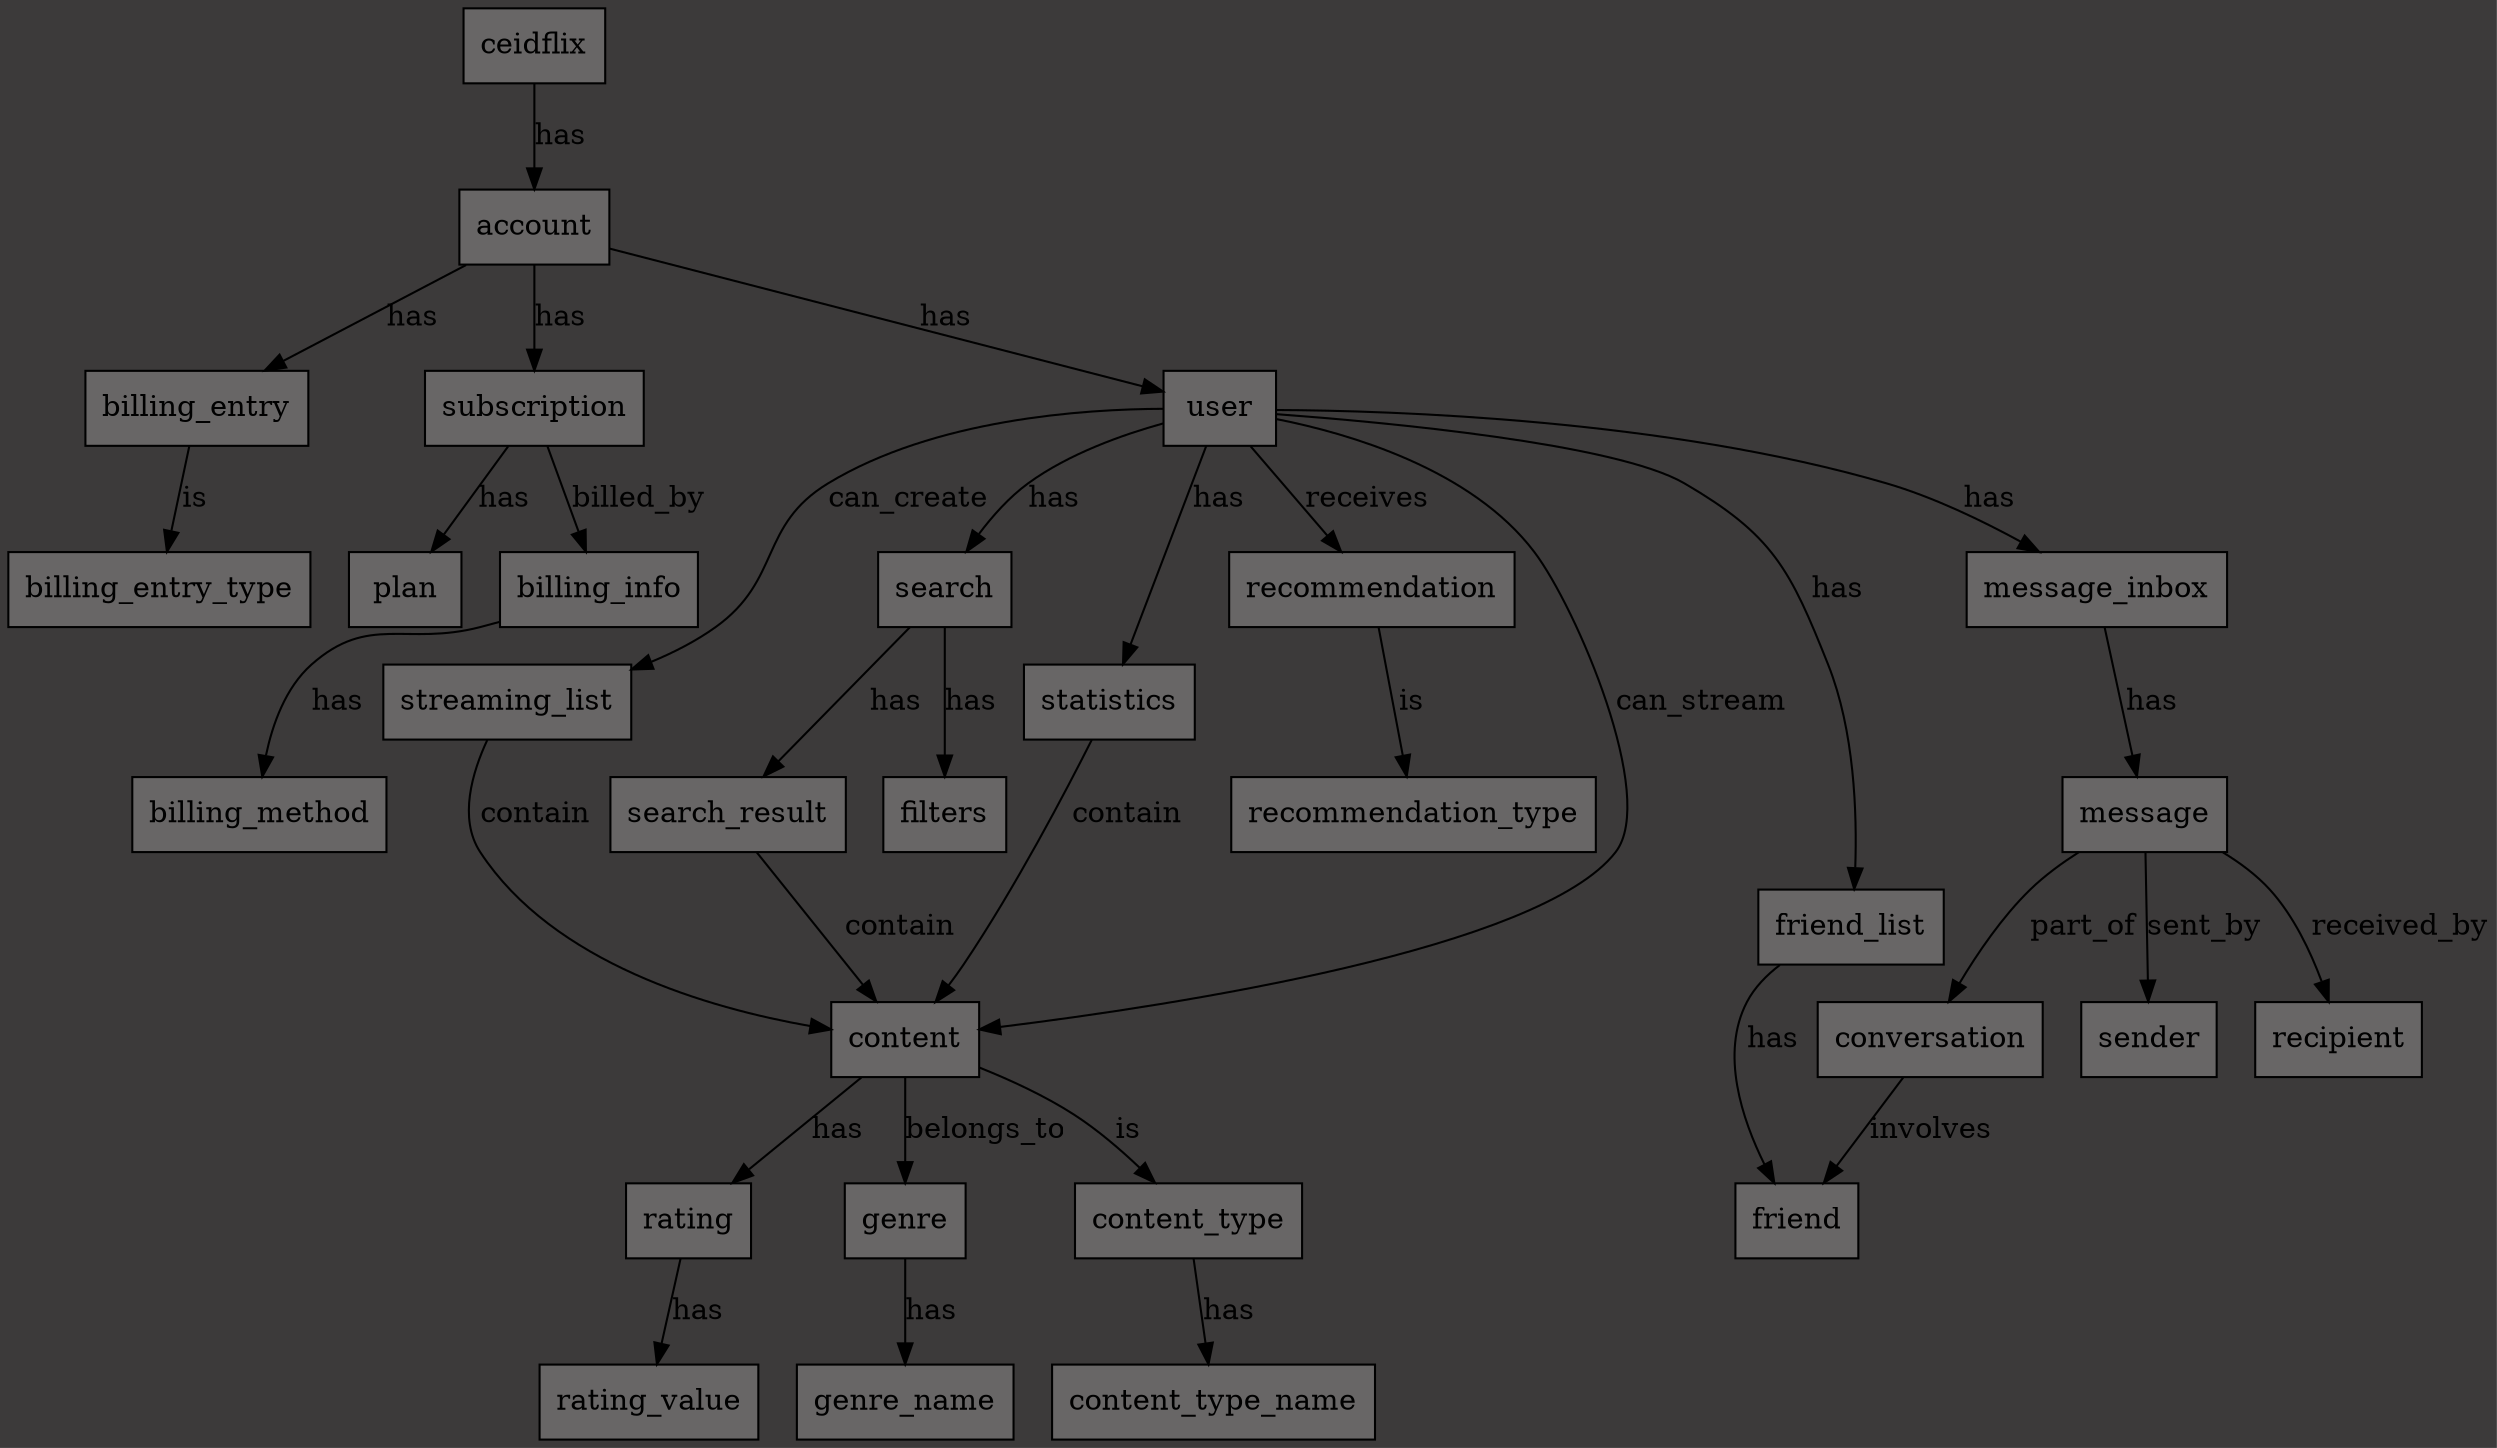 digraph ceidflix {
  //to export dot -Tpng diaag.dot -o finalDomainDiag.png

  bgcolor="#3c3a3a"

  node [shape=box , style= filled , fillcolor= "#686666",color = "#000000"];  
  
  ceidflix -> account [label="has"];
    //(1)
      account -> billing_entry [label="has"];
        billing_entry -> billing_entry_type [label="is"];
   //(2)
    account -> subscription [label="has"];
      subscription -> plan [label="has"];
      subscription -> billing_info [label="billed_by"];
        billing_info -> billing_method [label="has"];
    //(3)
    account -> user [label="has"];
    //(3.1)
      user -> statistics [label="has"];
        statistics -> content [label="contain"] 
    //(3.2)
      user -> message_inbox [label="has"];
        message_inbox -> message [label="has"];
          message -> sender [label="sent_by"];
          message -> recipient [label="received_by"];
          message -> conversation [label="part_of"];
            conversation -> friend [label="involves"];
      //(3.3)
      user -> content [label="can_stream"];
        content -> genre [label="belongs_to"];
          genre -> genre_name [label="has"];
        content -> content_type [label="is"];
          content_type -> content_type_name [label="has"];
        content -> rating [label="has"];
          rating -> rating_value [label="has"];
      //(3.4)
      user -> streaming_list [label="can_create"];
        streaming_list -> content [label="contain"]
      //(3.5)
      user -> friend_list [label="has"]  
        friend_list -> friend [label="has"];
      //(3.6)
      user -> search [label="has"];
        search -> search_result [label="has"];
          search -> filters [label="has"];
          search_result -> content [label="contain"];
      //(3.7)
      user -> recommendation [label="receives"];
        recommendation -> recommendation_type [label="is"];
            
  
}

